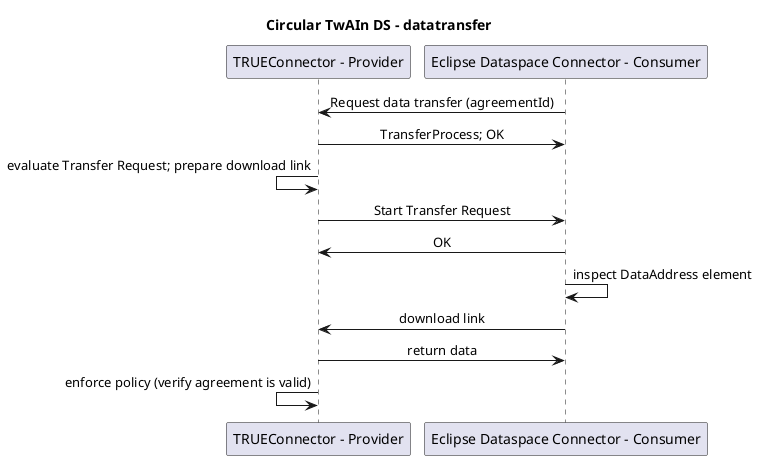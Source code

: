 @startuml

Title Circular TwAIn DS - datatransfer
skinparam sequenceMessageAlign center

participant "TRUEConnector - Provider" as tc
participant "Eclipse Dataspace Connector - Consumer" as edc

edc -> tc : Request data transfer (agreementId)
tc -> edc : TransferProcess; OK

tc <- tc : evaluate Transfer Request; prepare download link
tc -> edc : Start Transfer Request
edc -> tc : OK


edc -> edc : inspect DataAddress element
edc -> tc : download link
tc -> edc : return data

tc <- tc: enforce policy (verify agreement is valid)

@enduml 
